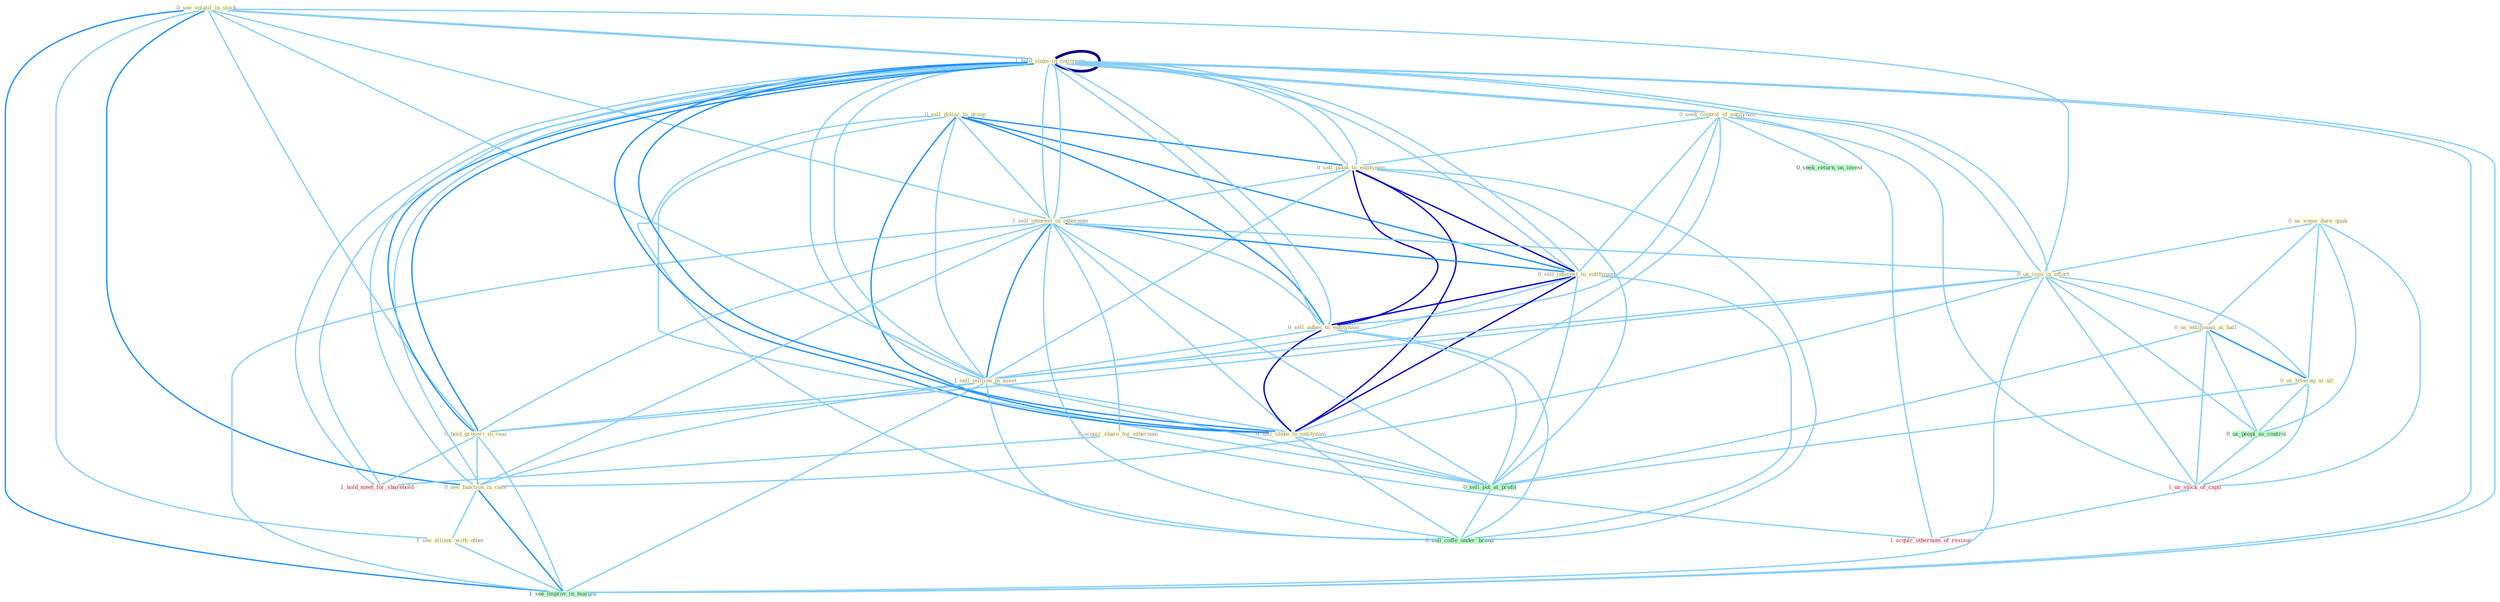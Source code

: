 Graph G{ 
    node
    [shape=polygon,style=filled,width=.5,height=.06,color="#BDFCC9",fixedsize=true,fontsize=4,
    fontcolor="#2f4f4f"];
    {node
    [color="#ffffe0", fontcolor="#8b7d6b"] "0_see_volatil_in_stock " "0_sell_dollar_to_group " "1_hold_stake_in_entitynam " "0_seek_control_of_entitynam " "0_sell_plant_to_entitynam " "1_sell_interest_in_othernum " "0_us_some_dure_quak " "0_sell_interest_to_entitynam " "0_sell_adhes_to_entitynam " "0_us_issu_in_effort " "0_us_entitynam_at_half " "1_sell_million_in_asset " "0_hold_groceri_in_rear " "0_us_leverag_at_all " "0_acquir_share_for_othernum " "0_see_function_in_case " "1_see_allianc_with_other " "0_sell_stake_to_entitynam " "1_hold_stake_in_entitynam "}
{node [color="#fff0f5", fontcolor="#b22222"] "1_us_stock_of_capit " "1_hold_meet_for_sharehold " "1_acquir_othernum_of_restaur "}
edge [color="#B0E2FF"];

	"0_see_volatil_in_stock " -- "1_hold_stake_in_entitynam " [w="1", color="#87cefa" ];
	"0_see_volatil_in_stock " -- "1_sell_interest_in_othernum " [w="1", color="#87cefa" ];
	"0_see_volatil_in_stock " -- "0_us_issu_in_effort " [w="1", color="#87cefa" ];
	"0_see_volatil_in_stock " -- "1_sell_million_in_asset " [w="1", color="#87cefa" ];
	"0_see_volatil_in_stock " -- "0_hold_groceri_in_rear " [w="1", color="#87cefa" ];
	"0_see_volatil_in_stock " -- "0_see_function_in_case " [w="2", color="#1e90ff" , len=0.8];
	"0_see_volatil_in_stock " -- "1_see_allianc_with_other " [w="1", color="#87cefa" ];
	"0_see_volatil_in_stock " -- "1_hold_stake_in_entitynam " [w="1", color="#87cefa" ];
	"0_see_volatil_in_stock " -- "1_see_improv_in_margin " [w="2", color="#1e90ff" , len=0.8];
	"0_sell_dollar_to_group " -- "0_sell_plant_to_entitynam " [w="2", color="#1e90ff" , len=0.8];
	"0_sell_dollar_to_group " -- "1_sell_interest_in_othernum " [w="1", color="#87cefa" ];
	"0_sell_dollar_to_group " -- "0_sell_interest_to_entitynam " [w="2", color="#1e90ff" , len=0.8];
	"0_sell_dollar_to_group " -- "0_sell_adhes_to_entitynam " [w="2", color="#1e90ff" , len=0.8];
	"0_sell_dollar_to_group " -- "1_sell_million_in_asset " [w="1", color="#87cefa" ];
	"0_sell_dollar_to_group " -- "0_sell_stake_to_entitynam " [w="2", color="#1e90ff" , len=0.8];
	"0_sell_dollar_to_group " -- "0_sell_put_at_profit " [w="1", color="#87cefa" ];
	"0_sell_dollar_to_group " -- "0_sell_coffe_under_brand " [w="1", color="#87cefa" ];
	"1_hold_stake_in_entitynam " -- "0_seek_control_of_entitynam " [w="1", color="#87cefa" ];
	"1_hold_stake_in_entitynam " -- "0_sell_plant_to_entitynam " [w="1", color="#87cefa" ];
	"1_hold_stake_in_entitynam " -- "1_sell_interest_in_othernum " [w="1", color="#87cefa" ];
	"1_hold_stake_in_entitynam " -- "0_sell_interest_to_entitynam " [w="1", color="#87cefa" ];
	"1_hold_stake_in_entitynam " -- "0_sell_adhes_to_entitynam " [w="1", color="#87cefa" ];
	"1_hold_stake_in_entitynam " -- "0_us_issu_in_effort " [w="1", color="#87cefa" ];
	"1_hold_stake_in_entitynam " -- "1_sell_million_in_asset " [w="1", color="#87cefa" ];
	"1_hold_stake_in_entitynam " -- "0_hold_groceri_in_rear " [w="2", color="#1e90ff" , len=0.8];
	"1_hold_stake_in_entitynam " -- "0_see_function_in_case " [w="1", color="#87cefa" ];
	"1_hold_stake_in_entitynam " -- "0_sell_stake_to_entitynam " [w="2", color="#1e90ff" , len=0.8];
	"1_hold_stake_in_entitynam " -- "1_hold_stake_in_entitynam " [w="4", style=bold, color="#000080", len=0.4];
	"1_hold_stake_in_entitynam " -- "1_see_improv_in_margin " [w="1", color="#87cefa" ];
	"1_hold_stake_in_entitynam " -- "1_hold_meet_for_sharehold " [w="1", color="#87cefa" ];
	"0_seek_control_of_entitynam " -- "0_sell_plant_to_entitynam " [w="1", color="#87cefa" ];
	"0_seek_control_of_entitynam " -- "0_sell_interest_to_entitynam " [w="1", color="#87cefa" ];
	"0_seek_control_of_entitynam " -- "0_sell_adhes_to_entitynam " [w="1", color="#87cefa" ];
	"0_seek_control_of_entitynam " -- "0_sell_stake_to_entitynam " [w="1", color="#87cefa" ];
	"0_seek_control_of_entitynam " -- "1_hold_stake_in_entitynam " [w="1", color="#87cefa" ];
	"0_seek_control_of_entitynam " -- "0_seek_return_on_invest " [w="1", color="#87cefa" ];
	"0_seek_control_of_entitynam " -- "1_us_stock_of_capit " [w="1", color="#87cefa" ];
	"0_seek_control_of_entitynam " -- "1_acquir_othernum_of_restaur " [w="1", color="#87cefa" ];
	"0_sell_plant_to_entitynam " -- "1_sell_interest_in_othernum " [w="1", color="#87cefa" ];
	"0_sell_plant_to_entitynam " -- "0_sell_interest_to_entitynam " [w="3", color="#0000cd" , len=0.6];
	"0_sell_plant_to_entitynam " -- "0_sell_adhes_to_entitynam " [w="3", color="#0000cd" , len=0.6];
	"0_sell_plant_to_entitynam " -- "1_sell_million_in_asset " [w="1", color="#87cefa" ];
	"0_sell_plant_to_entitynam " -- "0_sell_stake_to_entitynam " [w="3", color="#0000cd" , len=0.6];
	"0_sell_plant_to_entitynam " -- "1_hold_stake_in_entitynam " [w="1", color="#87cefa" ];
	"0_sell_plant_to_entitynam " -- "0_sell_put_at_profit " [w="1", color="#87cefa" ];
	"0_sell_plant_to_entitynam " -- "0_sell_coffe_under_brand " [w="1", color="#87cefa" ];
	"1_sell_interest_in_othernum " -- "0_sell_interest_to_entitynam " [w="2", color="#1e90ff" , len=0.8];
	"1_sell_interest_in_othernum " -- "0_sell_adhes_to_entitynam " [w="1", color="#87cefa" ];
	"1_sell_interest_in_othernum " -- "0_us_issu_in_effort " [w="1", color="#87cefa" ];
	"1_sell_interest_in_othernum " -- "1_sell_million_in_asset " [w="2", color="#1e90ff" , len=0.8];
	"1_sell_interest_in_othernum " -- "0_hold_groceri_in_rear " [w="1", color="#87cefa" ];
	"1_sell_interest_in_othernum " -- "0_acquir_share_for_othernum " [w="1", color="#87cefa" ];
	"1_sell_interest_in_othernum " -- "0_see_function_in_case " [w="1", color="#87cefa" ];
	"1_sell_interest_in_othernum " -- "0_sell_stake_to_entitynam " [w="1", color="#87cefa" ];
	"1_sell_interest_in_othernum " -- "1_hold_stake_in_entitynam " [w="1", color="#87cefa" ];
	"1_sell_interest_in_othernum " -- "0_sell_put_at_profit " [w="1", color="#87cefa" ];
	"1_sell_interest_in_othernum " -- "1_see_improv_in_margin " [w="1", color="#87cefa" ];
	"1_sell_interest_in_othernum " -- "0_sell_coffe_under_brand " [w="1", color="#87cefa" ];
	"0_us_some_dure_quak " -- "0_us_issu_in_effort " [w="1", color="#87cefa" ];
	"0_us_some_dure_quak " -- "0_us_entitynam_at_half " [w="1", color="#87cefa" ];
	"0_us_some_dure_quak " -- "0_us_leverag_at_all " [w="1", color="#87cefa" ];
	"0_us_some_dure_quak " -- "0_us_peopl_as_control " [w="1", color="#87cefa" ];
	"0_us_some_dure_quak " -- "1_us_stock_of_capit " [w="1", color="#87cefa" ];
	"0_sell_interest_to_entitynam " -- "0_sell_adhes_to_entitynam " [w="3", color="#0000cd" , len=0.6];
	"0_sell_interest_to_entitynam " -- "1_sell_million_in_asset " [w="1", color="#87cefa" ];
	"0_sell_interest_to_entitynam " -- "0_sell_stake_to_entitynam " [w="3", color="#0000cd" , len=0.6];
	"0_sell_interest_to_entitynam " -- "1_hold_stake_in_entitynam " [w="1", color="#87cefa" ];
	"0_sell_interest_to_entitynam " -- "0_sell_put_at_profit " [w="1", color="#87cefa" ];
	"0_sell_interest_to_entitynam " -- "0_sell_coffe_under_brand " [w="1", color="#87cefa" ];
	"0_sell_adhes_to_entitynam " -- "1_sell_million_in_asset " [w="1", color="#87cefa" ];
	"0_sell_adhes_to_entitynam " -- "0_sell_stake_to_entitynam " [w="3", color="#0000cd" , len=0.6];
	"0_sell_adhes_to_entitynam " -- "1_hold_stake_in_entitynam " [w="1", color="#87cefa" ];
	"0_sell_adhes_to_entitynam " -- "0_sell_put_at_profit " [w="1", color="#87cefa" ];
	"0_sell_adhes_to_entitynam " -- "0_sell_coffe_under_brand " [w="1", color="#87cefa" ];
	"0_us_issu_in_effort " -- "0_us_entitynam_at_half " [w="1", color="#87cefa" ];
	"0_us_issu_in_effort " -- "1_sell_million_in_asset " [w="1", color="#87cefa" ];
	"0_us_issu_in_effort " -- "0_hold_groceri_in_rear " [w="1", color="#87cefa" ];
	"0_us_issu_in_effort " -- "0_us_leverag_at_all " [w="1", color="#87cefa" ];
	"0_us_issu_in_effort " -- "0_see_function_in_case " [w="1", color="#87cefa" ];
	"0_us_issu_in_effort " -- "1_hold_stake_in_entitynam " [w="1", color="#87cefa" ];
	"0_us_issu_in_effort " -- "0_us_peopl_as_control " [w="1", color="#87cefa" ];
	"0_us_issu_in_effort " -- "1_us_stock_of_capit " [w="1", color="#87cefa" ];
	"0_us_issu_in_effort " -- "1_see_improv_in_margin " [w="1", color="#87cefa" ];
	"0_us_entitynam_at_half " -- "0_us_leverag_at_all " [w="2", color="#1e90ff" , len=0.8];
	"0_us_entitynam_at_half " -- "0_us_peopl_as_control " [w="1", color="#87cefa" ];
	"0_us_entitynam_at_half " -- "0_sell_put_at_profit " [w="1", color="#87cefa" ];
	"0_us_entitynam_at_half " -- "1_us_stock_of_capit " [w="1", color="#87cefa" ];
	"1_sell_million_in_asset " -- "0_hold_groceri_in_rear " [w="1", color="#87cefa" ];
	"1_sell_million_in_asset " -- "0_see_function_in_case " [w="1", color="#87cefa" ];
	"1_sell_million_in_asset " -- "0_sell_stake_to_entitynam " [w="1", color="#87cefa" ];
	"1_sell_million_in_asset " -- "1_hold_stake_in_entitynam " [w="1", color="#87cefa" ];
	"1_sell_million_in_asset " -- "0_sell_put_at_profit " [w="1", color="#87cefa" ];
	"1_sell_million_in_asset " -- "1_see_improv_in_margin " [w="1", color="#87cefa" ];
	"1_sell_million_in_asset " -- "0_sell_coffe_under_brand " [w="1", color="#87cefa" ];
	"0_hold_groceri_in_rear " -- "0_see_function_in_case " [w="1", color="#87cefa" ];
	"0_hold_groceri_in_rear " -- "1_hold_stake_in_entitynam " [w="2", color="#1e90ff" , len=0.8];
	"0_hold_groceri_in_rear " -- "1_see_improv_in_margin " [w="1", color="#87cefa" ];
	"0_hold_groceri_in_rear " -- "1_hold_meet_for_sharehold " [w="1", color="#87cefa" ];
	"0_us_leverag_at_all " -- "0_us_peopl_as_control " [w="1", color="#87cefa" ];
	"0_us_leverag_at_all " -- "0_sell_put_at_profit " [w="1", color="#87cefa" ];
	"0_us_leverag_at_all " -- "1_us_stock_of_capit " [w="1", color="#87cefa" ];
	"0_acquir_share_for_othernum " -- "1_hold_meet_for_sharehold " [w="1", color="#87cefa" ];
	"0_acquir_share_for_othernum " -- "1_acquir_othernum_of_restaur " [w="1", color="#87cefa" ];
	"0_see_function_in_case " -- "1_see_allianc_with_other " [w="1", color="#87cefa" ];
	"0_see_function_in_case " -- "1_hold_stake_in_entitynam " [w="1", color="#87cefa" ];
	"0_see_function_in_case " -- "1_see_improv_in_margin " [w="2", color="#1e90ff" , len=0.8];
	"1_see_allianc_with_other " -- "1_see_improv_in_margin " [w="1", color="#87cefa" ];
	"0_sell_stake_to_entitynam " -- "1_hold_stake_in_entitynam " [w="2", color="#1e90ff" , len=0.8];
	"0_sell_stake_to_entitynam " -- "0_sell_put_at_profit " [w="1", color="#87cefa" ];
	"0_sell_stake_to_entitynam " -- "0_sell_coffe_under_brand " [w="1", color="#87cefa" ];
	"1_hold_stake_in_entitynam " -- "1_see_improv_in_margin " [w="1", color="#87cefa" ];
	"1_hold_stake_in_entitynam " -- "1_hold_meet_for_sharehold " [w="1", color="#87cefa" ];
	"0_us_peopl_as_control " -- "1_us_stock_of_capit " [w="1", color="#87cefa" ];
	"0_sell_put_at_profit " -- "0_sell_coffe_under_brand " [w="1", color="#87cefa" ];
	"1_us_stock_of_capit " -- "1_acquir_othernum_of_restaur " [w="1", color="#87cefa" ];
}